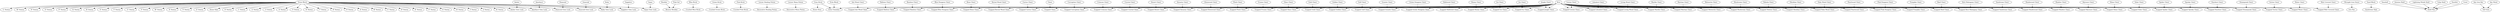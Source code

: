 digraph G {
  "Stone Block" -> "'0' Statue" [color="black"];
  "Stone Block" -> "'1' Statue" [color="black"];
  "Stone Block" -> "'2' Statue" [color="black"];
  "Stone Block" -> "'3' Statue" [color="black"];
  "Stone Block" -> "'4' Statue" [color="black"];
  "Stone Block" -> "'5' Statue" [color="black"];
  "Stone Block" -> "'6' Statue" [color="black"];
  "Stone Block" -> "'7' Statue" [color="black"];
  "Stone Block" -> "'8' Statue" [color="black"];
  "Stone Block" -> "'9' Statue" [color="black"];
  "Stone Block" -> "'A' Statue" [color="black"];
  "Stone Block" -> "'B' Statue" [color="black"];
  "Stone Block" -> "'C' Statue" [color="black"];
  "Stone Block" -> "'D' Statue" [color="black"];
  "Stone Block" -> "'E' Statue" [color="black"];
  "Stone Block" -> "'F' Statue" [color="black"];
  "Stone Block" -> "'G' Statue" [color="black"];
  "Stone Block" -> "'H' Statue" [color="black"];
  "Stone Block" -> "'I' Statue" [color="black"];
  "Stone Block" -> "'J' Statue" [color="black"];
  "Stone Block" -> "'K' Statue" [color="black"];
  "Stone Block" -> "'L' Statue" [color="black"];
  "Stone Block" -> "'M' Statue" [color="black"];
  "Stone Block" -> "'N' Statue" [color="black"];
  "Stone Block" -> "'O' Statue" [color="black"];
  "Stone Block" -> "'P' Statue" [color="black"];
  "Stone Block" -> "'Q' Statue" [color="black"];
  "Stone Block" -> "'R' Statue" [color="black"];
  "Stone Block" -> "'S' Statue" [color="black"];
  "Stone Block" -> "'T' Statue" [color="black"];
  "Stone Block" -> "'U' Statue" [color="black"];
  "Stone Block" -> "'V' Statue" [color="black"];
  "Stone Block" -> "'W' Statue" [color="black"];
  "Stone Block" -> "'X' Statue" [color="black"];
  "Stone Block" -> "'Y' Statue" [color="black"];
  "Stone Block" -> "'Z' Statue" [color="black"];
  "Amber" -> "Amber Gem Lock" [color="black"];
  "Stone Block" -> "Amber Gem Lock" [color="black"];
  "Amethyst" -> "Amethyst Gem Lock" [color="black"];
  "Stone Block" -> "Amethyst Gem Lock" [color="black"];
  "Boulder" -> "Bouncy Boulder" [color="black"];
  "Pink Gel" -> "Bouncy Boulder" [color="black"];
  "Blue Brick" -> "Cracked Blue Brick" [color="black"];
  "Green Brick" -> "Cracked Green Brick" [color="black"];
  "Pink Brick" -> "Cracked Pink Brick" [color="black"];
  "Lesser Healing Potion" -> "Decorative Healing Potion" [color="black"];
  "Lesser Mana Potion" -> "Decorative Mana Potion" [color="black"];
  "Diamond" -> "Diamond Gem Lock" [color="black"];
  "Stone Block" -> "Diamond Gem Lock" [color="black"];
  "Echo Block" -> "Echo Chamber" [color="black"];
  "Gray Brick" -> "Echo Chamber" [color="black"];
  "Wire" -> "Echo Chamber" [color="black"];
  "Emerald" -> "Emerald Gem Lock" [color="black"];
  "Stone Block" -> "Emerald Gem Lock" [color="black"];
  "Wrought Iron Fence" -> "Iron Bar" [color="black"];
  "Ruby" -> "Ruby Gem Lock" [color="black"];
  "Stone Block" -> "Ruby Gem Lock" [color="black"];
  "Sand Block" -> "Sandstone Slab" [color="black"];
  "Sapphire" -> "Sapphire Gem Lock" [color="black"];
  "Stone Block" -> "Sapphire Gem Lock" [color="black"];
  "Seashell" -> "Shell Pile" [color="black"];
  "Junonia Shell" -> "Shell Pile" [color="black"];
  "Lightning Whelk Shell" -> "Shell Pile" [color="black"];
  "Tulip Shell" -> "Shell Pile" [color="black"];
  "Starfish" -> "Shell Pile" [color="black"];
  "Coral" -> "Shell Pile" [color="black"];
  "Gray Brick" -> "Stone Door" [color="black"];
  "Stone Block" -> "Stone Slab" [color="black"];
  "Any Iron Bar" -> "Tall Gate" [color="black"];
  "Any Wood" -> "Tall Gate" [color="black"];
  "Stone Block" -> "Topaz Gem Lock" [color="black"];
  "Topaz" -> "Topaz Gem Lock" [color="black"];
  "Ash Wood Chest" -> "Trapped Ash Wood Chest" [color="black"];
  "Wire" -> "Trapped Ash Wood Chest" [color="black"];
  "Balloon Chest" -> "Trapped Balloon Chest" [color="black"];
  "Wire" -> "Trapped Balloon Chest" [color="black"];
  "Bamboo Chest" -> "Trapped Bamboo Chest" [color="black"];
  "Wire" -> "Trapped Bamboo Chest" [color="black"];
  "Blue Dungeon Chest" -> "Trapped Blue Dungeon Chest" [color="black"];
  "Wire" -> "Trapped Blue Dungeon Chest" [color="black"];
  "Bone Chest" -> "Trapped Bone Chest" [color="black"];
  "Wire" -> "Trapped Bone Chest" [color="black"];
  "Boreal Wood Chest" -> "Trapped Boreal Wood Chest" [color="black"];
  "Wire" -> "Trapped Boreal Wood Chest" [color="black"];
  "Cactus Chest" -> "Trapped Cactus Chest" [color="black"];
  "Wire" -> "Trapped Cactus Chest" [color="black"];
  "Chest" -> "Trapped Chest" [color="black"];
  "Wire" -> "Trapped Chest" [color="black"];
  "Corruption Chest" -> "Trapped Corruption Chest" [color="black"];
  "Wire" -> "Trapped Corruption Chest" [color="black"];
  "Crimson Chest" -> "Trapped Crimson Chest" [color="black"];
  "Wire" -> "Trapped Crimson Chest" [color="black"];
  "Crystal Chest" -> "Trapped Crystal Chest" [color="black"];
  "Wire" -> "Trapped Crystal Chest" [color="black"];
  "Desert Chest" -> "Trapped Desert Chest" [color="black"];
  "Wire" -> "Trapped Desert Chest" [color="black"];
  "Dynasty Chest" -> "Trapped Dynasty Chest" [color="black"];
  "Wire" -> "Trapped Dynasty Chest" [color="black"];
  "Ebonwood Chest" -> "Trapped Ebonwood Chest" [color="black"];
  "Wire" -> "Trapped Ebonwood Chest" [color="black"];
  "Flesh Chest" -> "Trapped Flesh Chest" [color="black"];
  "Wire" -> "Trapped Flesh Chest" [color="black"];
  "Frozen Chest" -> "Trapped Frozen Chest" [color="black"];
  "Wire" -> "Trapped Frozen Chest" [color="black"];
  "Glass Chest" -> "Trapped Glass Chest" [color="black"];
  "Wire" -> "Trapped Glass Chest" [color="black"];
  "Gold Chest" -> "Trapped Gold Chest" [color="black"];
  "Wire" -> "Trapped Gold Chest" [color="black"];
  "Golden Chest" -> "Trapped Golden Chest" [color="black"];
  "Wire" -> "Trapped Golden Chest" [color="black"];
  "Golf Chest" -> "Trapped Golf Chest" [color="black"];
  "Wire" -> "Trapped Golf Chest" [color="black"];
  "Granite Chest" -> "Trapped Granite Chest" [color="black"];
  "Wire" -> "Trapped Granite Chest" [color="black"];
  "Green Dungeon Chest" -> "Trapped Green Dungeon Chest" [color="black"];
  "Wire" -> "Trapped Green Dungeon Chest" [color="black"];
  "Hallowed Chest" -> "Trapped Hallowed Chest" [color="black"];
  "Wire" -> "Trapped Hallowed Chest" [color="black"];
  "Honey Chest" -> "Trapped Honey Chest" [color="black"];
  "Wire" -> "Trapped Honey Chest" [color="black"];
  "Ice Chest" -> "Trapped Ice Chest" [color="black"];
  "Wire" -> "Trapped Ice Chest" [color="black"];
  "Ivy Chest" -> "Trapped Ivy Chest" [color="black"];
  "Wire" -> "Trapped Ivy Chest" [color="black"];
  "Jungle Chest" -> "Trapped Jungle Chest" [color="black"];
  "Wire" -> "Trapped Jungle Chest" [color="black"];
  "Lesion Chest" -> "Trapped Lesion Chest" [color="black"];
  "Wire" -> "Trapped Lesion Chest" [color="black"];
  "Lihzahrd Chest" -> "Trapped Lihzahrd Chest" [color="black"];
  "Wire" -> "Trapped Lihzahrd Chest" [color="black"];
  "Living Wood Chest" -> "Trapped Living Wood Chest" [color="black"];
  "Wire" -> "Trapped Living Wood Chest" [color="black"];
  "Marble Chest" -> "Trapped Marble Chest" [color="black"];
  "Wire" -> "Trapped Marble Chest" [color="black"];
  "Martian Chest" -> "Trapped Martian Chest" [color="black"];
  "Wire" -> "Trapped Martian Chest" [color="black"];
  "Meteorite Chest" -> "Trapped Meteorite Chest" [color="black"];
  "Wire" -> "Trapped Meteorite Chest" [color="black"];
  "Mushroom Chest" -> "Trapped Mushroom Chest" [color="black"];
  "Wire" -> "Trapped Mushroom Chest" [color="black"];
  "Nebula Chest" -> "Trapped Nebula Chest" [color="black"];
  "Wire" -> "Trapped Nebula Chest" [color="black"];
  "Obsidian Chest" -> "Trapped Obsidian Chest" [color="black"];
  "Wire" -> "Trapped Obsidian Chest" [color="black"];
  "Palm Wood Chest" -> "Trapped Palm Wood Chest" [color="black"];
  "Wire" -> "Trapped Palm Wood Chest" [color="black"];
  "Pearlwood Chest" -> "Trapped Pearlwood Chest" [color="black"];
  "Wire" -> "Trapped Pearlwood Chest" [color="black"];
  "Pink Dungeon Chest" -> "Trapped Pink Dungeon Chest" [color="black"];
  "Wire" -> "Trapped Pink Dungeon Chest" [color="black"];
  "Pumpkin Chest" -> "Trapped Pumpkin Chest" [color="black"];
  "Wire" -> "Trapped Pumpkin Chest" [color="black"];
  "Reef Chest" -> "Trapped Reef Chest" [color="black"];
  "Wire" -> "Trapped Reef Chest" [color="black"];
  "Rich Mahogany Chest" -> "Trapped Rich Mahogany Chest" [color="black"];
  "Wire" -> "Trapped Rich Mahogany Chest" [color="black"];
  "Sandstone Chest" -> "Trapped Sandstone Chest" [color="black"];
  "Wire" -> "Trapped Sandstone Chest" [color="black"];
  "Shadewood Chest" -> "Trapped Shadewood Chest" [color="black"];
  "Wire" -> "Trapped Shadewood Chest" [color="black"];
  "Shadow Chest" -> "Trapped Shadow Chest" [color="black"];
  "Wire" -> "Trapped Shadow Chest" [color="black"];
  "Skyware Chest" -> "Trapped Skyware Chest" [color="black"];
  "Wire" -> "Trapped Skyware Chest" [color="black"];
  "Slime Chest" -> "Trapped Slime Chest" [color="black"];
  "Wire" -> "Trapped Slime Chest" [color="black"];
  "Solar Chest" -> "Trapped Solar Chest" [color="black"];
  "Wire" -> "Trapped Solar Chest" [color="black"];
  "Spider Chest" -> "Trapped Spider Chest" [color="black"];
  "Wire" -> "Trapped Spider Chest" [color="black"];
  "Spooky Chest" -> "Trapped Spooky Chest" [color="black"];
  "Wire" -> "Trapped Spooky Chest" [color="black"];
  "Stardust Chest" -> "Trapped Stardust Chest" [color="black"];
  "Wire" -> "Trapped Stardust Chest" [color="black"];
  "Steampunk Chest" -> "Trapped Steampunk Chest" [color="black"];
  "Wire" -> "Trapped Steampunk Chest" [color="black"];
  "Vortex Chest" -> "Trapped Vortex Chest" [color="black"];
  "Wire" -> "Trapped Vortex Chest" [color="black"];
  "Water Chest" -> "Trapped Water Chest" [color="black"];
  "Wire" -> "Trapped Water Chest" [color="black"];
  "Web Covered Chest" -> "Trapped Web Covered Chest" [color="black"];
  "Wire" -> "Trapped Web Covered Chest" [color="black"];
}
